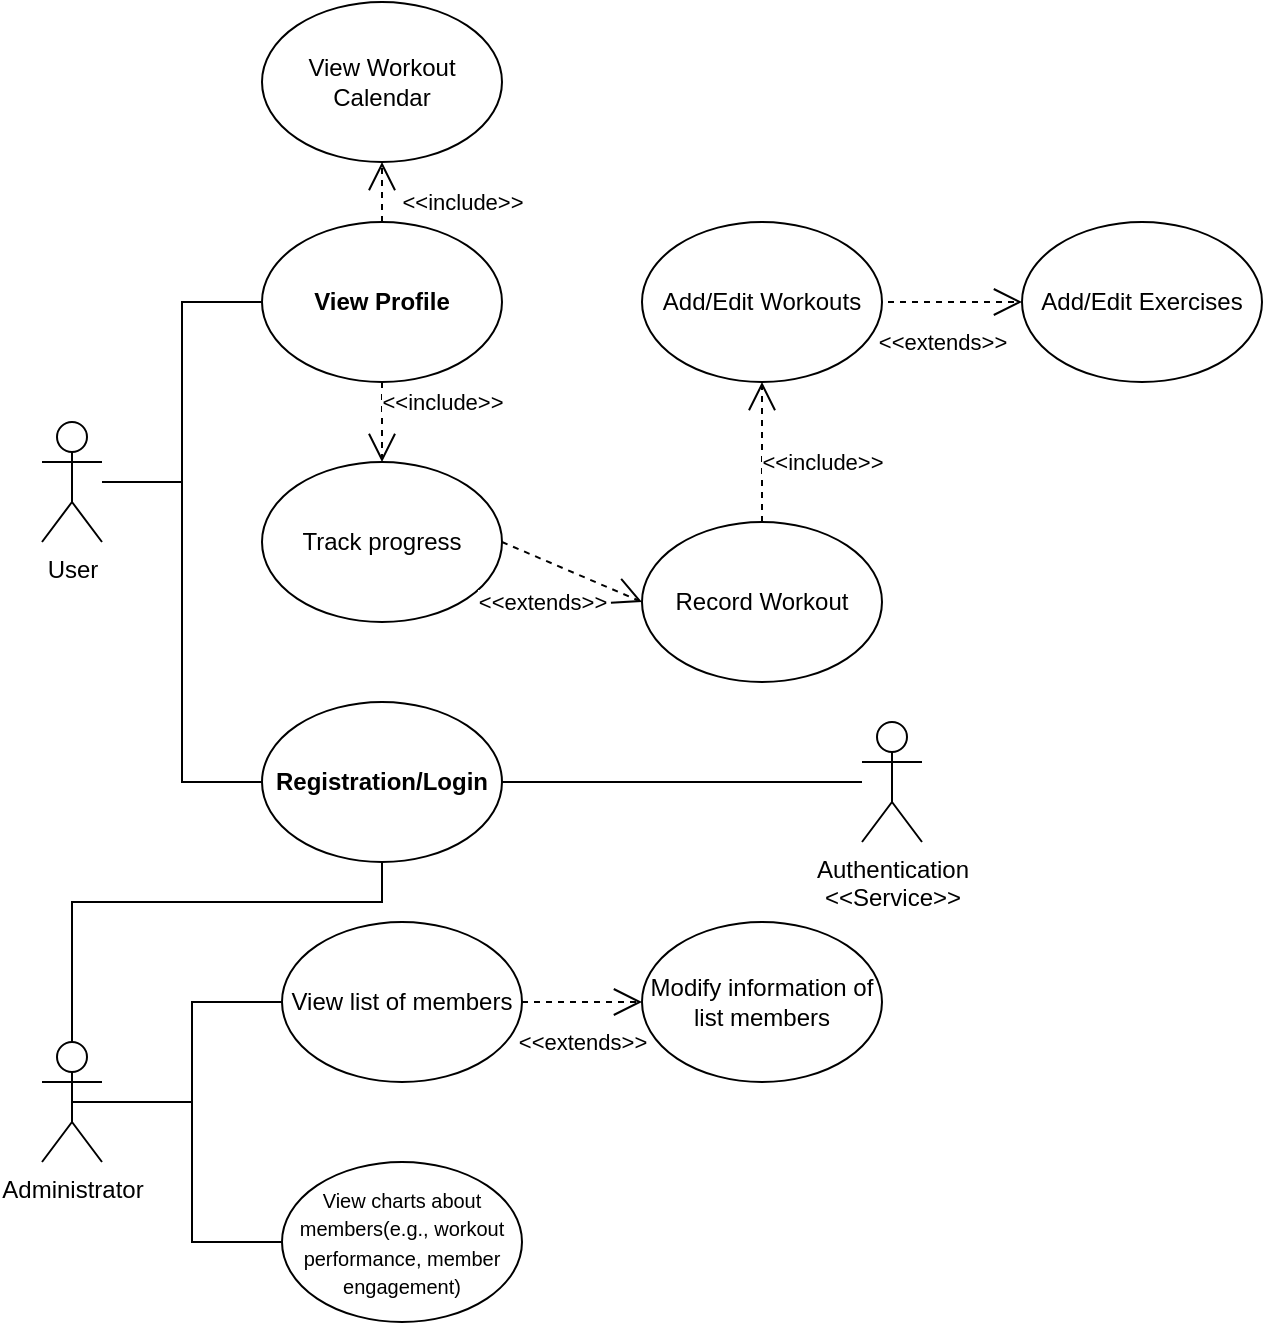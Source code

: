 <mxfile version="24.8.4">
  <diagram name="Page-1" id="h-IbNw2euw5WCAHQoLzq">
    <mxGraphModel dx="1430" dy="763" grid="1" gridSize="10" guides="1" tooltips="1" connect="1" arrows="1" fold="1" page="1" pageScale="1" pageWidth="850" pageHeight="1100" math="0" shadow="0">
      <root>
        <mxCell id="0" />
        <mxCell id="1" parent="0" />
        <mxCell id="zRvJGApe3J_LtBxNdUzp-1" value="User" style="shape=umlActor;verticalLabelPosition=bottom;verticalAlign=top;html=1;outlineConnect=0;" vertex="1" parent="1">
          <mxGeometry x="150" y="340" width="30" height="60" as="geometry" />
        </mxCell>
        <mxCell id="zRvJGApe3J_LtBxNdUzp-2" value="&lt;b&gt;Registration/Login&lt;/b&gt;" style="ellipse;whiteSpace=wrap;html=1;" vertex="1" parent="1">
          <mxGeometry x="260" y="480" width="120" height="80" as="geometry" />
        </mxCell>
        <mxCell id="zRvJGApe3J_LtBxNdUzp-3" value="View list of members" style="ellipse;whiteSpace=wrap;html=1;" vertex="1" parent="1">
          <mxGeometry x="270" y="590" width="120" height="80" as="geometry" />
        </mxCell>
        <mxCell id="zRvJGApe3J_LtBxNdUzp-4" value="Administrator" style="shape=umlActor;verticalLabelPosition=bottom;verticalAlign=top;html=1;outlineConnect=0;" vertex="1" parent="1">
          <mxGeometry x="150" y="650" width="30" height="60" as="geometry" />
        </mxCell>
        <mxCell id="zRvJGApe3J_LtBxNdUzp-5" value="Authentication&lt;div&gt;&amp;lt;&amp;lt;Service&amp;gt;&amp;gt;&lt;/div&gt;" style="shape=umlActor;verticalLabelPosition=bottom;verticalAlign=top;html=1;outlineConnect=0;" vertex="1" parent="1">
          <mxGeometry x="560" y="490" width="30" height="60" as="geometry" />
        </mxCell>
        <mxCell id="zRvJGApe3J_LtBxNdUzp-6" value="&lt;b&gt;View Profile&lt;/b&gt;" style="ellipse;whiteSpace=wrap;html=1;" vertex="1" parent="1">
          <mxGeometry x="260" y="240" width="120" height="80" as="geometry" />
        </mxCell>
        <mxCell id="zRvJGApe3J_LtBxNdUzp-7" value="Add/Edit Workouts" style="ellipse;whiteSpace=wrap;html=1;" vertex="1" parent="1">
          <mxGeometry x="450" y="240" width="120" height="80" as="geometry" />
        </mxCell>
        <mxCell id="zRvJGApe3J_LtBxNdUzp-8" value="Add/Edit Exercises" style="ellipse;whiteSpace=wrap;html=1;" vertex="1" parent="1">
          <mxGeometry x="640" y="240" width="120" height="80" as="geometry" />
        </mxCell>
        <mxCell id="zRvJGApe3J_LtBxNdUzp-9" value="Track progress" style="ellipse;whiteSpace=wrap;html=1;" vertex="1" parent="1">
          <mxGeometry x="260" y="360" width="120" height="80" as="geometry" />
        </mxCell>
        <mxCell id="zRvJGApe3J_LtBxNdUzp-10" value="View Workout Calendar" style="ellipse;whiteSpace=wrap;html=1;" vertex="1" parent="1">
          <mxGeometry x="260" y="130" width="120" height="80" as="geometry" />
        </mxCell>
        <mxCell id="zRvJGApe3J_LtBxNdUzp-11" value="Modify information of list members" style="ellipse;whiteSpace=wrap;html=1;" vertex="1" parent="1">
          <mxGeometry x="450" y="590" width="120" height="80" as="geometry" />
        </mxCell>
        <mxCell id="zRvJGApe3J_LtBxNdUzp-12" value="&lt;font style=&quot;font-size: 10px;&quot;&gt;View charts about members(e.g., workout performance, member engagement)&lt;/font&gt;" style="ellipse;whiteSpace=wrap;html=1;" vertex="1" parent="1">
          <mxGeometry x="270" y="710" width="120" height="80" as="geometry" />
        </mxCell>
        <mxCell id="zRvJGApe3J_LtBxNdUzp-14" value="" style="endArrow=none;html=1;edgeStyle=orthogonalEdgeStyle;rounded=0;entryX=0;entryY=0.5;entryDx=0;entryDy=0;" edge="1" parent="1" source="zRvJGApe3J_LtBxNdUzp-1" target="zRvJGApe3J_LtBxNdUzp-6">
          <mxGeometry relative="1" as="geometry">
            <mxPoint x="340" y="490" as="sourcePoint" />
            <mxPoint x="510" y="510" as="targetPoint" />
          </mxGeometry>
        </mxCell>
        <mxCell id="zRvJGApe3J_LtBxNdUzp-17" value="" style="endArrow=none;html=1;edgeStyle=orthogonalEdgeStyle;rounded=0;entryX=0;entryY=0.5;entryDx=0;entryDy=0;" edge="1" parent="1" source="zRvJGApe3J_LtBxNdUzp-1" target="zRvJGApe3J_LtBxNdUzp-2">
          <mxGeometry relative="1" as="geometry">
            <mxPoint x="190" y="380" as="sourcePoint" />
            <mxPoint x="270" y="290" as="targetPoint" />
          </mxGeometry>
        </mxCell>
        <mxCell id="zRvJGApe3J_LtBxNdUzp-18" value="" style="endArrow=none;html=1;edgeStyle=orthogonalEdgeStyle;rounded=0;exitX=0.5;exitY=0.5;exitDx=0;exitDy=0;exitPerimeter=0;" edge="1" parent="1" source="zRvJGApe3J_LtBxNdUzp-4" target="zRvJGApe3J_LtBxNdUzp-3">
          <mxGeometry relative="1" as="geometry">
            <mxPoint x="180" y="640" as="sourcePoint" />
            <mxPoint x="260" y="790" as="targetPoint" />
          </mxGeometry>
        </mxCell>
        <mxCell id="zRvJGApe3J_LtBxNdUzp-21" value="" style="endArrow=none;html=1;edgeStyle=orthogonalEdgeStyle;rounded=0;" edge="1" parent="1" source="zRvJGApe3J_LtBxNdUzp-2" target="zRvJGApe3J_LtBxNdUzp-5">
          <mxGeometry relative="1" as="geometry">
            <mxPoint x="190" y="380" as="sourcePoint" />
            <mxPoint x="270" y="530" as="targetPoint" />
          </mxGeometry>
        </mxCell>
        <mxCell id="zRvJGApe3J_LtBxNdUzp-22" value="" style="endArrow=none;html=1;edgeStyle=orthogonalEdgeStyle;rounded=0;exitX=0.5;exitY=0;exitDx=0;exitDy=0;exitPerimeter=0;" edge="1" parent="1" source="zRvJGApe3J_LtBxNdUzp-4" target="zRvJGApe3J_LtBxNdUzp-2">
          <mxGeometry relative="1" as="geometry">
            <mxPoint x="95" y="610.034" as="sourcePoint" />
            <mxPoint x="235" y="540" as="targetPoint" />
            <Array as="points">
              <mxPoint x="165" y="580" />
              <mxPoint x="320" y="580" />
            </Array>
          </mxGeometry>
        </mxCell>
        <mxCell id="zRvJGApe3J_LtBxNdUzp-25" value="" style="endArrow=none;html=1;edgeStyle=orthogonalEdgeStyle;rounded=0;entryX=0;entryY=0.5;entryDx=0;entryDy=0;exitX=0.5;exitY=0.5;exitDx=0;exitDy=0;exitPerimeter=0;" edge="1" parent="1" source="zRvJGApe3J_LtBxNdUzp-4" target="zRvJGApe3J_LtBxNdUzp-12">
          <mxGeometry relative="1" as="geometry">
            <mxPoint x="190" y="650" as="sourcePoint" />
            <mxPoint x="270" y="650" as="targetPoint" />
          </mxGeometry>
        </mxCell>
        <mxCell id="zRvJGApe3J_LtBxNdUzp-26" value="&amp;lt;&amp;lt;include&amp;gt;&amp;gt;" style="endArrow=open;endSize=12;dashed=1;html=1;rounded=0;exitX=0.5;exitY=0;exitDx=0;exitDy=0;entryX=0.5;entryY=1;entryDx=0;entryDy=0;" edge="1" parent="1" source="zRvJGApe3J_LtBxNdUzp-6" target="zRvJGApe3J_LtBxNdUzp-10">
          <mxGeometry x="-0.333" y="-40" width="160" relative="1" as="geometry">
            <mxPoint x="340" y="490" as="sourcePoint" />
            <mxPoint x="500" y="490" as="targetPoint" />
            <mxPoint as="offset" />
          </mxGeometry>
        </mxCell>
        <mxCell id="zRvJGApe3J_LtBxNdUzp-32" value="&amp;lt;&amp;lt;extends&amp;gt;&amp;gt;" style="endArrow=open;endSize=12;dashed=1;html=1;rounded=0;exitX=1;exitY=0.5;exitDx=0;exitDy=0;entryX=0;entryY=0.5;entryDx=0;entryDy=0;" edge="1" parent="1" source="zRvJGApe3J_LtBxNdUzp-3" target="zRvJGApe3J_LtBxNdUzp-11">
          <mxGeometry y="-20" width="160" relative="1" as="geometry">
            <mxPoint x="490" y="380" as="sourcePoint" />
            <mxPoint x="490" y="410" as="targetPoint" />
            <mxPoint as="offset" />
          </mxGeometry>
        </mxCell>
        <mxCell id="zRvJGApe3J_LtBxNdUzp-33" value="Record Workout" style="ellipse;whiteSpace=wrap;html=1;" vertex="1" parent="1">
          <mxGeometry x="450" y="390" width="120" height="80" as="geometry" />
        </mxCell>
        <mxCell id="zRvJGApe3J_LtBxNdUzp-34" value="&amp;lt;&amp;lt;include&amp;gt;&amp;gt;" style="endArrow=open;endSize=12;dashed=1;html=1;rounded=0;exitX=0.5;exitY=1;exitDx=0;exitDy=0;entryX=0.5;entryY=0;entryDx=0;entryDy=0;" edge="1" parent="1" source="zRvJGApe3J_LtBxNdUzp-6" target="zRvJGApe3J_LtBxNdUzp-9">
          <mxGeometry x="-0.5" y="30" width="160" relative="1" as="geometry">
            <mxPoint x="330" y="250" as="sourcePoint" />
            <mxPoint x="330" y="220" as="targetPoint" />
            <mxPoint as="offset" />
          </mxGeometry>
        </mxCell>
        <mxCell id="zRvJGApe3J_LtBxNdUzp-35" value="&amp;lt;&amp;lt;extends&amp;gt;&amp;gt;" style="endArrow=open;endSize=12;dashed=1;html=1;rounded=0;exitX=1;exitY=0.5;exitDx=0;exitDy=0;entryX=0;entryY=0.5;entryDx=0;entryDy=0;" edge="1" parent="1" source="zRvJGApe3J_LtBxNdUzp-9" target="zRvJGApe3J_LtBxNdUzp-33">
          <mxGeometry x="-0.207" y="-20" width="160" relative="1" as="geometry">
            <mxPoint x="340" y="260" as="sourcePoint" />
            <mxPoint x="340" y="230" as="targetPoint" />
            <mxPoint as="offset" />
          </mxGeometry>
        </mxCell>
        <mxCell id="zRvJGApe3J_LtBxNdUzp-37" value="&amp;lt;&amp;lt;include&amp;gt;&amp;gt;" style="endArrow=open;endSize=12;dashed=1;html=1;rounded=0;exitX=0.5;exitY=0;exitDx=0;exitDy=0;entryX=0.5;entryY=1;entryDx=0;entryDy=0;" edge="1" parent="1" source="zRvJGApe3J_LtBxNdUzp-33" target="zRvJGApe3J_LtBxNdUzp-7">
          <mxGeometry x="-0.143" y="-30" width="160" relative="1" as="geometry">
            <mxPoint x="350" y="270" as="sourcePoint" />
            <mxPoint x="350" y="240" as="targetPoint" />
            <mxPoint as="offset" />
          </mxGeometry>
        </mxCell>
        <mxCell id="zRvJGApe3J_LtBxNdUzp-38" value="&amp;lt;&amp;lt;extends&amp;gt;&amp;gt;" style="endArrow=open;endSize=12;dashed=1;html=1;rounded=0;entryX=0;entryY=0.5;entryDx=0;entryDy=0;" edge="1" parent="1" target="zRvJGApe3J_LtBxNdUzp-8">
          <mxGeometry x="-0.194" y="-20" width="160" relative="1" as="geometry">
            <mxPoint x="573" y="280" as="sourcePoint" />
            <mxPoint x="520" y="330" as="targetPoint" />
            <mxPoint as="offset" />
          </mxGeometry>
        </mxCell>
      </root>
    </mxGraphModel>
  </diagram>
</mxfile>

